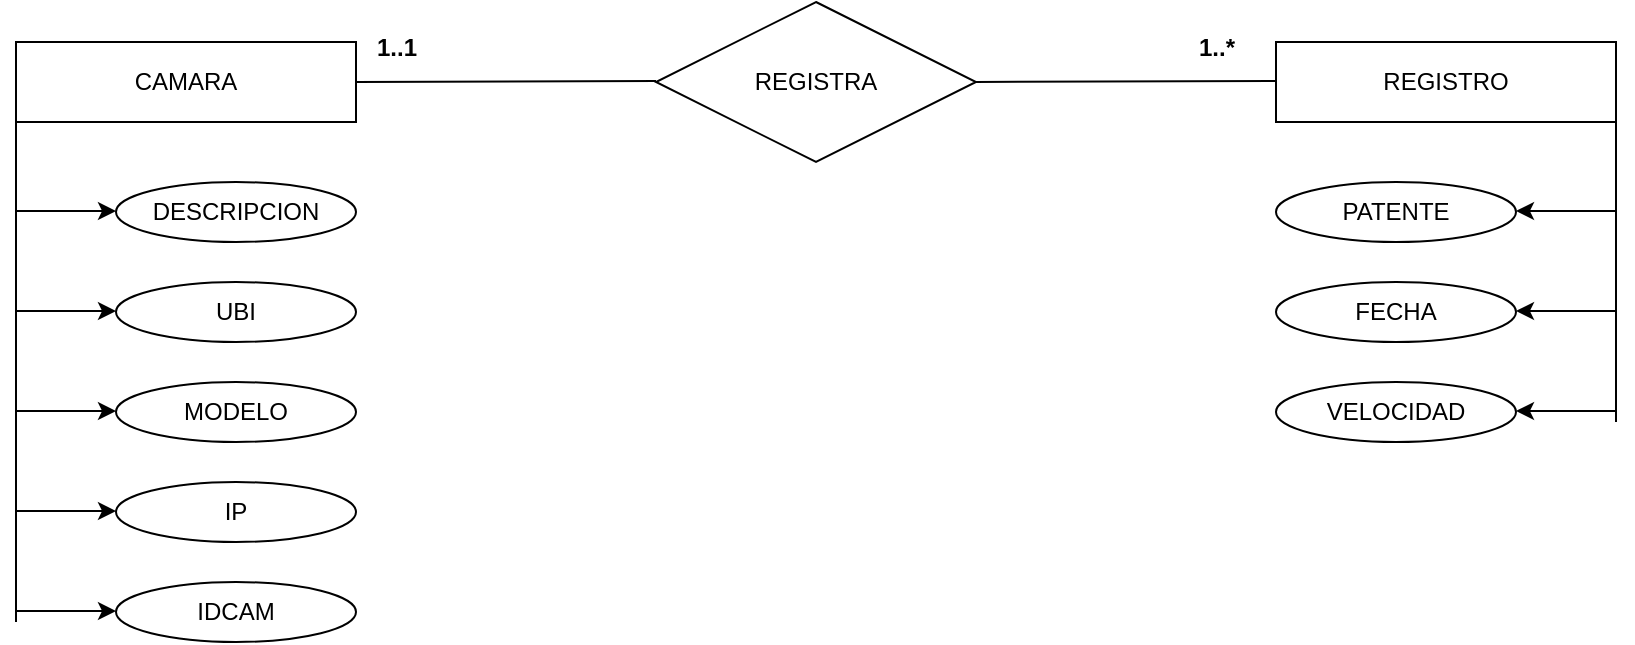 <mxfile version="24.7.17">
  <diagram id="R2lEEEUBdFMjLlhIrx00" name="Page-1">
    <mxGraphModel dx="1098" dy="828" grid="1" gridSize="10" guides="1" tooltips="1" connect="1" arrows="1" fold="1" page="1" pageScale="1" pageWidth="850" pageHeight="1100" math="0" shadow="0" extFonts="Permanent Marker^https://fonts.googleapis.com/css?family=Permanent+Marker">
      <root>
        <mxCell id="0" />
        <mxCell id="1" parent="0" />
        <mxCell id="0e1y4dWOLma1Uh2noj7M-1" value="REGISTRA" style="rhombus;whiteSpace=wrap;html=1;" vertex="1" parent="1">
          <mxGeometry x="340" y="40" width="160" height="80" as="geometry" />
        </mxCell>
        <mxCell id="0e1y4dWOLma1Uh2noj7M-2" value="CAMARA" style="rounded=0;whiteSpace=wrap;html=1;" vertex="1" parent="1">
          <mxGeometry x="20" y="60" width="170" height="40" as="geometry" />
        </mxCell>
        <mxCell id="0e1y4dWOLma1Uh2noj7M-3" value="REGISTRO" style="rounded=0;whiteSpace=wrap;html=1;" vertex="1" parent="1">
          <mxGeometry x="650" y="60" width="170" height="40" as="geometry" />
        </mxCell>
        <mxCell id="0e1y4dWOLma1Uh2noj7M-4" value="DESCRIPCION" style="ellipse;whiteSpace=wrap;html=1;" vertex="1" parent="1">
          <mxGeometry x="70" y="130" width="120" height="30" as="geometry" />
        </mxCell>
        <mxCell id="0e1y4dWOLma1Uh2noj7M-5" value="UBI" style="ellipse;whiteSpace=wrap;html=1;" vertex="1" parent="1">
          <mxGeometry x="70" y="180" width="120" height="30" as="geometry" />
        </mxCell>
        <mxCell id="0e1y4dWOLma1Uh2noj7M-6" value="IP" style="ellipse;whiteSpace=wrap;html=1;" vertex="1" parent="1">
          <mxGeometry x="70" y="280" width="120" height="30" as="geometry" />
        </mxCell>
        <mxCell id="0e1y4dWOLma1Uh2noj7M-7" value="MODELO" style="ellipse;whiteSpace=wrap;html=1;" vertex="1" parent="1">
          <mxGeometry x="70" y="230" width="120" height="30" as="geometry" />
        </mxCell>
        <mxCell id="0e1y4dWOLma1Uh2noj7M-8" value="IDCAM" style="ellipse;whiteSpace=wrap;html=1;" vertex="1" parent="1">
          <mxGeometry x="70" y="330" width="120" height="30" as="geometry" />
        </mxCell>
        <mxCell id="0e1y4dWOLma1Uh2noj7M-9" value="" style="endArrow=none;html=1;rounded=0;entryX=0;entryY=1;entryDx=0;entryDy=0;" edge="1" parent="1" target="0e1y4dWOLma1Uh2noj7M-2">
          <mxGeometry width="50" height="50" relative="1" as="geometry">
            <mxPoint x="20" y="350" as="sourcePoint" />
            <mxPoint x="450" y="300" as="targetPoint" />
            <Array as="points">
              <mxPoint x="20" y="210" />
            </Array>
          </mxGeometry>
        </mxCell>
        <mxCell id="0e1y4dWOLma1Uh2noj7M-12" value="" style="endArrow=classic;html=1;rounded=0;" edge="1" parent="1">
          <mxGeometry width="50" height="50" relative="1" as="geometry">
            <mxPoint x="20" y="144.5" as="sourcePoint" />
            <mxPoint x="70" y="144.5" as="targetPoint" />
          </mxGeometry>
        </mxCell>
        <mxCell id="0e1y4dWOLma1Uh2noj7M-13" value="" style="endArrow=classic;html=1;rounded=0;" edge="1" parent="1">
          <mxGeometry width="50" height="50" relative="1" as="geometry">
            <mxPoint x="20" y="194.5" as="sourcePoint" />
            <mxPoint x="70" y="194.5" as="targetPoint" />
          </mxGeometry>
        </mxCell>
        <mxCell id="0e1y4dWOLma1Uh2noj7M-14" value="" style="endArrow=classic;html=1;rounded=0;" edge="1" parent="1">
          <mxGeometry width="50" height="50" relative="1" as="geometry">
            <mxPoint x="20" y="244.5" as="sourcePoint" />
            <mxPoint x="70" y="244.5" as="targetPoint" />
          </mxGeometry>
        </mxCell>
        <mxCell id="0e1y4dWOLma1Uh2noj7M-16" value="" style="endArrow=classic;html=1;rounded=0;" edge="1" parent="1">
          <mxGeometry width="50" height="50" relative="1" as="geometry">
            <mxPoint x="20" y="294.5" as="sourcePoint" />
            <mxPoint x="70" y="294.5" as="targetPoint" />
          </mxGeometry>
        </mxCell>
        <mxCell id="0e1y4dWOLma1Uh2noj7M-18" value="" style="endArrow=classic;html=1;rounded=0;" edge="1" parent="1">
          <mxGeometry width="50" height="50" relative="1" as="geometry">
            <mxPoint x="20" y="344.5" as="sourcePoint" />
            <mxPoint x="70" y="344.5" as="targetPoint" />
          </mxGeometry>
        </mxCell>
        <mxCell id="0e1y4dWOLma1Uh2noj7M-20" value="" style="endArrow=none;html=1;rounded=0;exitX=1;exitY=0.5;exitDx=0;exitDy=0;" edge="1" parent="1" source="0e1y4dWOLma1Uh2noj7M-2">
          <mxGeometry width="50" height="50" relative="1" as="geometry">
            <mxPoint x="290" y="79.5" as="sourcePoint" />
            <mxPoint x="340" y="79.5" as="targetPoint" />
          </mxGeometry>
        </mxCell>
        <mxCell id="0e1y4dWOLma1Uh2noj7M-21" value="" style="endArrow=none;html=1;rounded=0;exitX=1;exitY=0.5;exitDx=0;exitDy=0;" edge="1" parent="1">
          <mxGeometry width="50" height="50" relative="1" as="geometry">
            <mxPoint x="500" y="80" as="sourcePoint" />
            <mxPoint x="650" y="79.5" as="targetPoint" />
          </mxGeometry>
        </mxCell>
        <mxCell id="0e1y4dWOLma1Uh2noj7M-23" value="PATENTE" style="ellipse;whiteSpace=wrap;html=1;" vertex="1" parent="1">
          <mxGeometry x="650" y="130" width="120" height="30" as="geometry" />
        </mxCell>
        <mxCell id="0e1y4dWOLma1Uh2noj7M-24" value="FECHA" style="ellipse;whiteSpace=wrap;html=1;" vertex="1" parent="1">
          <mxGeometry x="650" y="180" width="120" height="30" as="geometry" />
        </mxCell>
        <mxCell id="0e1y4dWOLma1Uh2noj7M-25" value="VELOCIDAD" style="ellipse;whiteSpace=wrap;html=1;" vertex="1" parent="1">
          <mxGeometry x="650" y="230" width="120" height="30" as="geometry" />
        </mxCell>
        <mxCell id="0e1y4dWOLma1Uh2noj7M-27" value="" style="endArrow=none;html=1;rounded=0;entryX=1;entryY=1;entryDx=0;entryDy=0;" edge="1" parent="1" target="0e1y4dWOLma1Uh2noj7M-3">
          <mxGeometry width="50" height="50" relative="1" as="geometry">
            <mxPoint x="820" y="250" as="sourcePoint" />
            <mxPoint x="820" y="150" as="targetPoint" />
          </mxGeometry>
        </mxCell>
        <mxCell id="0e1y4dWOLma1Uh2noj7M-28" value="" style="endArrow=classic;html=1;rounded=0;" edge="1" parent="1">
          <mxGeometry width="50" height="50" relative="1" as="geometry">
            <mxPoint x="820" y="244.5" as="sourcePoint" />
            <mxPoint x="770" y="244.5" as="targetPoint" />
          </mxGeometry>
        </mxCell>
        <mxCell id="0e1y4dWOLma1Uh2noj7M-29" value="" style="endArrow=classic;html=1;rounded=0;" edge="1" parent="1">
          <mxGeometry width="50" height="50" relative="1" as="geometry">
            <mxPoint x="820" y="194.5" as="sourcePoint" />
            <mxPoint x="770" y="194.5" as="targetPoint" />
          </mxGeometry>
        </mxCell>
        <mxCell id="0e1y4dWOLma1Uh2noj7M-30" value="" style="endArrow=classic;html=1;rounded=0;" edge="1" parent="1">
          <mxGeometry width="50" height="50" relative="1" as="geometry">
            <mxPoint x="820" y="144.5" as="sourcePoint" />
            <mxPoint x="770" y="144.5" as="targetPoint" />
          </mxGeometry>
        </mxCell>
        <mxCell id="0e1y4dWOLma1Uh2noj7M-31" value="&lt;b&gt;1..1&lt;/b&gt;" style="text;html=1;align=center;verticalAlign=middle;resizable=0;points=[];autosize=1;strokeColor=none;fillColor=none;" vertex="1" parent="1">
          <mxGeometry x="190" y="48" width="40" height="30" as="geometry" />
        </mxCell>
        <mxCell id="0e1y4dWOLma1Uh2noj7M-32" value="&lt;b&gt;1..*&lt;/b&gt;" style="text;html=1;align=center;verticalAlign=middle;resizable=0;points=[];autosize=1;strokeColor=none;fillColor=none;" vertex="1" parent="1">
          <mxGeometry x="600" y="48" width="40" height="30" as="geometry" />
        </mxCell>
      </root>
    </mxGraphModel>
  </diagram>
</mxfile>
